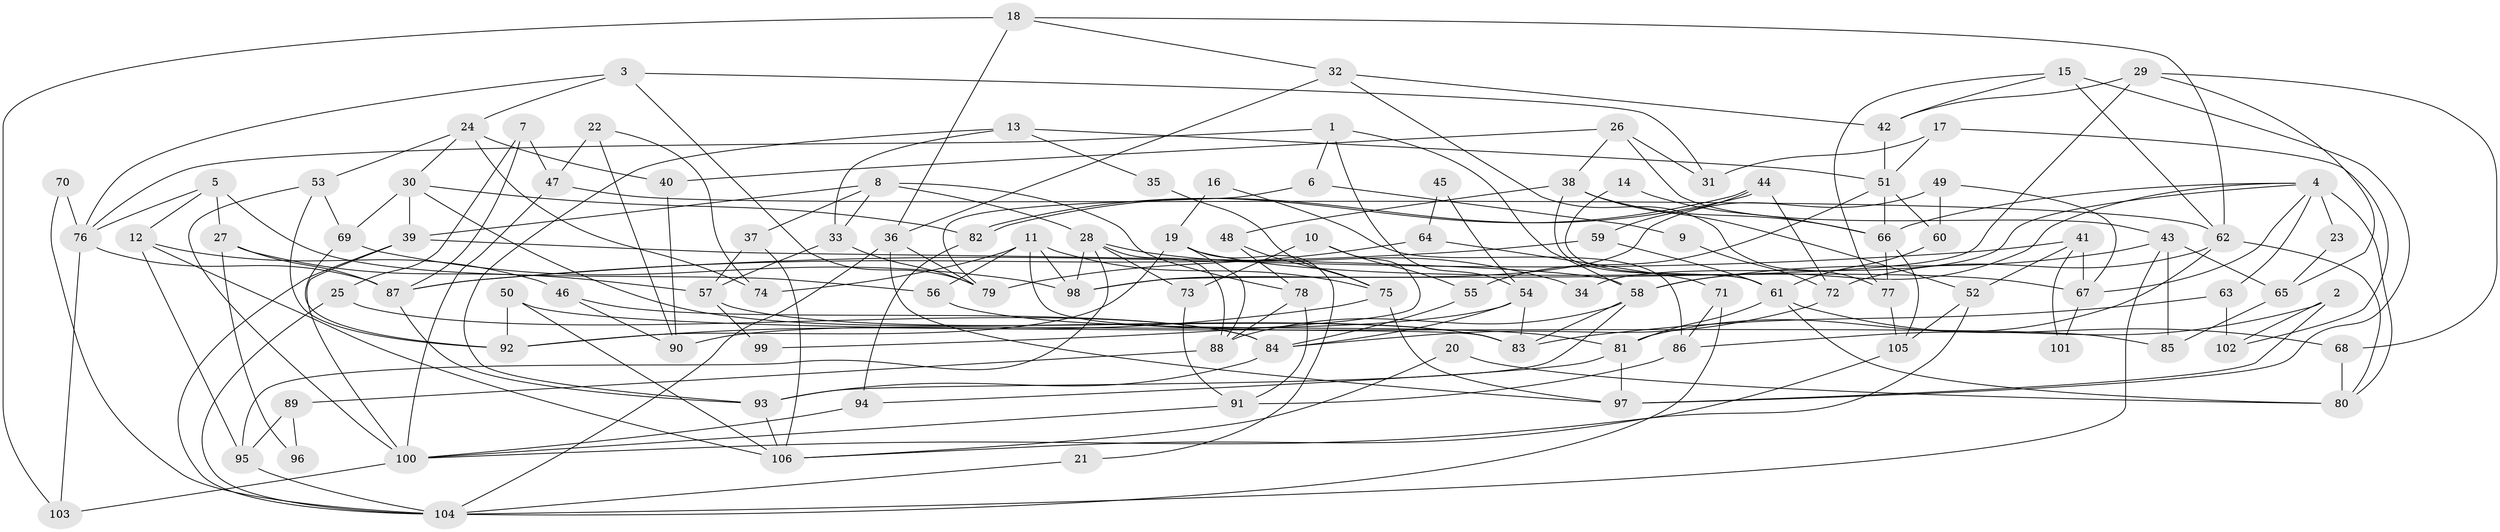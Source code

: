 // coarse degree distribution, {6: 0.16279069767441862, 7: 0.18604651162790697, 4: 0.09302325581395349, 3: 0.09302325581395349, 9: 0.023255813953488372, 8: 0.11627906976744186, 12: 0.046511627906976744, 5: 0.13953488372093023, 2: 0.09302325581395349, 10: 0.023255813953488372, 11: 0.023255813953488372}
// Generated by graph-tools (version 1.1) at 2025/50/03/04/25 22:50:59]
// undirected, 106 vertices, 212 edges
graph export_dot {
  node [color=gray90,style=filled];
  1;
  2;
  3;
  4;
  5;
  6;
  7;
  8;
  9;
  10;
  11;
  12;
  13;
  14;
  15;
  16;
  17;
  18;
  19;
  20;
  21;
  22;
  23;
  24;
  25;
  26;
  27;
  28;
  29;
  30;
  31;
  32;
  33;
  34;
  35;
  36;
  37;
  38;
  39;
  40;
  41;
  42;
  43;
  44;
  45;
  46;
  47;
  48;
  49;
  50;
  51;
  52;
  53;
  54;
  55;
  56;
  57;
  58;
  59;
  60;
  61;
  62;
  63;
  64;
  65;
  66;
  67;
  68;
  69;
  70;
  71;
  72;
  73;
  74;
  75;
  76;
  77;
  78;
  79;
  80;
  81;
  82;
  83;
  84;
  85;
  86;
  87;
  88;
  89;
  90;
  91;
  92;
  93;
  94;
  95;
  96;
  97;
  98;
  99;
  100;
  101;
  102;
  103;
  104;
  105;
  106;
  1 -- 76;
  1 -- 58;
  1 -- 6;
  1 -- 54;
  2 -- 102;
  2 -- 97;
  2 -- 86;
  3 -- 76;
  3 -- 79;
  3 -- 24;
  3 -- 31;
  4 -- 66;
  4 -- 58;
  4 -- 23;
  4 -- 34;
  4 -- 63;
  4 -- 67;
  4 -- 80;
  5 -- 76;
  5 -- 12;
  5 -- 27;
  5 -- 56;
  6 -- 79;
  6 -- 9;
  7 -- 25;
  7 -- 47;
  7 -- 87;
  8 -- 78;
  8 -- 37;
  8 -- 28;
  8 -- 33;
  8 -- 39;
  9 -- 72;
  10 -- 73;
  10 -- 55;
  10 -- 99;
  11 -- 83;
  11 -- 75;
  11 -- 56;
  11 -- 74;
  11 -- 98;
  12 -- 95;
  12 -- 106;
  12 -- 46;
  13 -- 93;
  13 -- 51;
  13 -- 33;
  13 -- 35;
  14 -- 61;
  14 -- 66;
  15 -- 97;
  15 -- 62;
  15 -- 42;
  15 -- 77;
  16 -- 19;
  16 -- 86;
  17 -- 51;
  17 -- 31;
  17 -- 102;
  18 -- 62;
  18 -- 32;
  18 -- 36;
  18 -- 103;
  19 -- 88;
  19 -- 92;
  19 -- 21;
  19 -- 67;
  20 -- 80;
  20 -- 106;
  21 -- 104;
  22 -- 74;
  22 -- 90;
  22 -- 47;
  23 -- 65;
  24 -- 53;
  24 -- 30;
  24 -- 40;
  24 -- 74;
  25 -- 84;
  25 -- 104;
  26 -- 43;
  26 -- 40;
  26 -- 31;
  26 -- 38;
  27 -- 87;
  27 -- 57;
  27 -- 96;
  28 -- 98;
  28 -- 34;
  28 -- 73;
  28 -- 88;
  28 -- 95;
  29 -- 42;
  29 -- 68;
  29 -- 65;
  29 -- 98;
  30 -- 69;
  30 -- 39;
  30 -- 82;
  30 -- 83;
  32 -- 77;
  32 -- 42;
  32 -- 36;
  33 -- 57;
  33 -- 79;
  35 -- 75;
  36 -- 79;
  36 -- 97;
  36 -- 104;
  37 -- 106;
  37 -- 57;
  38 -- 52;
  38 -- 48;
  38 -- 61;
  38 -- 66;
  39 -- 58;
  39 -- 100;
  39 -- 104;
  40 -- 90;
  41 -- 67;
  41 -- 87;
  41 -- 52;
  41 -- 101;
  42 -- 51;
  43 -- 104;
  43 -- 58;
  43 -- 65;
  43 -- 85;
  44 -- 82;
  44 -- 82;
  44 -- 72;
  44 -- 59;
  45 -- 64;
  45 -- 54;
  46 -- 84;
  46 -- 90;
  47 -- 100;
  47 -- 62;
  48 -- 75;
  48 -- 78;
  49 -- 67;
  49 -- 98;
  49 -- 60;
  50 -- 106;
  50 -- 85;
  50 -- 92;
  51 -- 60;
  51 -- 66;
  51 -- 55;
  52 -- 100;
  52 -- 105;
  53 -- 100;
  53 -- 69;
  53 -- 92;
  54 -- 83;
  54 -- 84;
  54 -- 90;
  55 -- 84;
  56 -- 81;
  57 -- 83;
  57 -- 99;
  58 -- 83;
  58 -- 88;
  58 -- 93;
  59 -- 61;
  59 -- 87;
  60 -- 61;
  61 -- 80;
  61 -- 68;
  61 -- 81;
  62 -- 81;
  62 -- 72;
  62 -- 80;
  63 -- 83;
  63 -- 102;
  64 -- 79;
  64 -- 71;
  65 -- 85;
  66 -- 77;
  66 -- 105;
  67 -- 101;
  68 -- 80;
  69 -- 98;
  69 -- 92;
  70 -- 104;
  70 -- 76;
  71 -- 86;
  71 -- 104;
  72 -- 84;
  73 -- 91;
  75 -- 97;
  75 -- 92;
  76 -- 103;
  76 -- 87;
  77 -- 105;
  78 -- 88;
  78 -- 91;
  81 -- 94;
  81 -- 97;
  82 -- 94;
  84 -- 93;
  86 -- 91;
  87 -- 93;
  88 -- 89;
  89 -- 95;
  89 -- 96;
  91 -- 100;
  93 -- 106;
  94 -- 100;
  95 -- 104;
  100 -- 103;
  105 -- 106;
}
